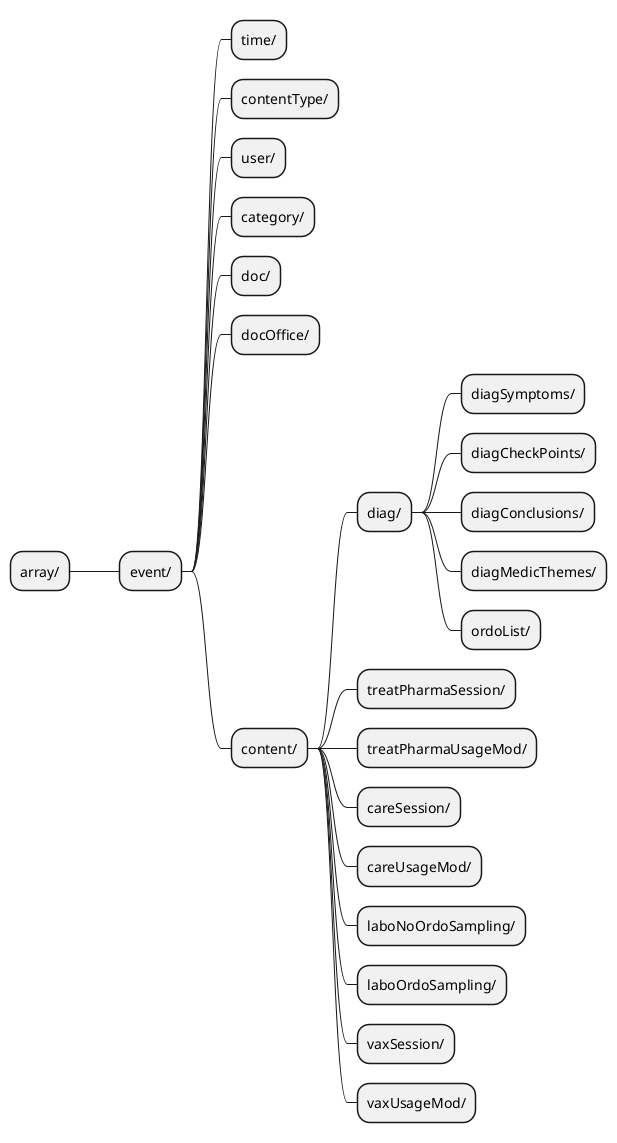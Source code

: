 @startmindmap archi_v1

skinparam ClassFontSize 11
skinparam ClassFontName Verdana


* array/

** event/

*** time/

*** contentType/

*** user/

*** category/

*** doc/

*** docOffice/

*** content/

**** diag/
***** diagSymptoms/
***** diagCheckPoints/
***** diagConclusions/
***** diagMedicThemes/
***** ordoList/

**** treatPharmaSession/

**** treatPharmaUsageMod/

**** careSession/

**** careUsageMod/

**** laboNoOrdoSampling/

**** laboOrdoSampling/

**** vaxSession/

**** vaxUsageMod/


@endmindmap